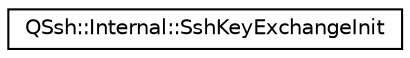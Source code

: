digraph "Graphical Class Hierarchy"
{
  edge [fontname="Helvetica",fontsize="10",labelfontname="Helvetica",labelfontsize="10"];
  node [fontname="Helvetica",fontsize="10",shape=record];
  rankdir="LR";
  Node0 [label="QSsh::Internal::SshKeyExchangeInit",height=0.2,width=0.4,color="black", fillcolor="white", style="filled",URL="$struct_q_ssh_1_1_internal_1_1_ssh_key_exchange_init.html"];
}
